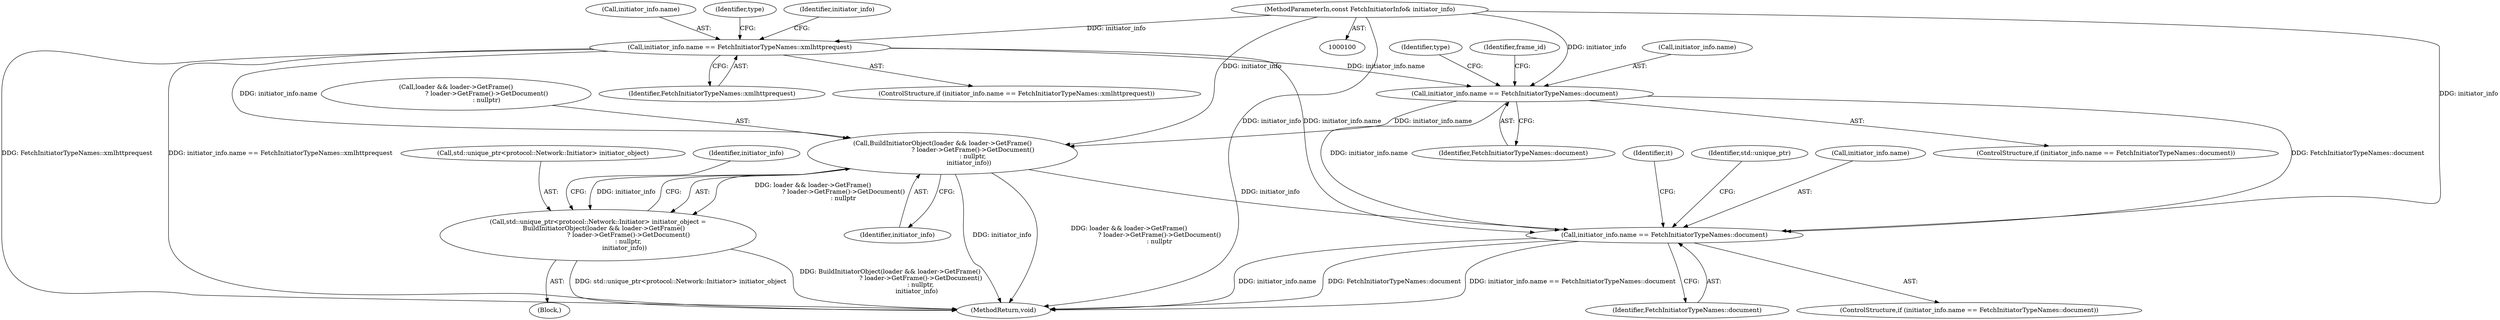 digraph "1_Chrome_1c40f9042ae2d6ee7483d72998aabb5e73b2ff60_2@del" {
"1000130" [label="(Call,initiator_info.name == FetchInitiatorTypeNames::xmlhttprequest)"];
"1000106" [label="(MethodParameterIn,const FetchInitiatorInfo& initiator_info)"];
"1000144" [label="(Call,initiator_info.name == FetchInitiatorTypeNames::document)"];
"1000172" [label="(Call,BuildInitiatorObject(loader && loader->GetFrame()\n                               ? loader->GetFrame()->GetDocument()\n                               : nullptr,\n                           initiator_info))"];
"1000166" [label="(Call,std::unique_ptr<protocol::Network::Initiator> initiator_object =\n      BuildInitiatorObject(loader && loader->GetFrame()\n                               ? loader->GetFrame()->GetDocument()\n                               : nullptr,\n                           initiator_info))"];
"1000181" [label="(Call,initiator_info.name == FetchInitiatorTypeNames::document)"];
"1000145" [label="(Call,initiator_info.name)"];
"1000173" [label="(Call,loader && loader->GetFrame()\n                               ? loader->GetFrame()->GetDocument()\n                               : nullptr)"];
"1000185" [label="(Identifier,FetchInitiatorTypeNames::document)"];
"1000131" [label="(Call,initiator_info.name)"];
"1000130" [label="(Call,initiator_info.name == FetchInitiatorTypeNames::xmlhttprequest)"];
"1000107" [label="(Block,)"];
"1000129" [label="(ControlStructure,if (initiator_info.name == FetchInitiatorTypeNames::xmlhttprequest))"];
"1000106" [label="(MethodParameterIn,const FetchInitiatorInfo& initiator_info)"];
"1000172" [label="(Call,BuildInitiatorObject(loader && loader->GetFrame()\n                               ? loader->GetFrame()->GetDocument()\n                               : nullptr,\n                           initiator_info))"];
"1000189" [label="(Identifier,it)"];
"1000263" [label="(MethodReturn,void)"];
"1000144" [label="(Call,initiator_info.name == FetchInitiatorTypeNames::document)"];
"1000181" [label="(Call,initiator_info.name == FetchInitiatorTypeNames::document)"];
"1000151" [label="(Identifier,type)"];
"1000134" [label="(Identifier,FetchInitiatorTypeNames::xmlhttprequest)"];
"1000200" [label="(Identifier,std::unique_ptr)"];
"1000166" [label="(Call,std::unique_ptr<protocol::Network::Initiator> initiator_object =\n      BuildInitiatorObject(loader && loader->GetFrame()\n                               ? loader->GetFrame()->GetDocument()\n                               : nullptr,\n                           initiator_info))"];
"1000167" [label="(Call,std::unique_ptr<protocol::Network::Initiator> initiator_object)"];
"1000137" [label="(Identifier,type)"];
"1000180" [label="(ControlStructure,if (initiator_info.name == FetchInitiatorTypeNames::document))"];
"1000148" [label="(Identifier,FetchInitiatorTypeNames::document)"];
"1000146" [label="(Identifier,initiator_info)"];
"1000179" [label="(Identifier,initiator_info)"];
"1000158" [label="(Identifier,frame_id)"];
"1000182" [label="(Call,initiator_info.name)"];
"1000143" [label="(ControlStructure,if (initiator_info.name == FetchInitiatorTypeNames::document))"];
"1000183" [label="(Identifier,initiator_info)"];
"1000130" -> "1000129"  [label="AST: "];
"1000130" -> "1000134"  [label="CFG: "];
"1000131" -> "1000130"  [label="AST: "];
"1000134" -> "1000130"  [label="AST: "];
"1000137" -> "1000130"  [label="CFG: "];
"1000146" -> "1000130"  [label="CFG: "];
"1000130" -> "1000263"  [label="DDG: initiator_info.name == FetchInitiatorTypeNames::xmlhttprequest"];
"1000130" -> "1000263"  [label="DDG: FetchInitiatorTypeNames::xmlhttprequest"];
"1000106" -> "1000130"  [label="DDG: initiator_info"];
"1000130" -> "1000144"  [label="DDG: initiator_info.name"];
"1000130" -> "1000172"  [label="DDG: initiator_info.name"];
"1000130" -> "1000181"  [label="DDG: initiator_info.name"];
"1000106" -> "1000100"  [label="AST: "];
"1000106" -> "1000263"  [label="DDG: initiator_info"];
"1000106" -> "1000144"  [label="DDG: initiator_info"];
"1000106" -> "1000172"  [label="DDG: initiator_info"];
"1000106" -> "1000181"  [label="DDG: initiator_info"];
"1000144" -> "1000143"  [label="AST: "];
"1000144" -> "1000148"  [label="CFG: "];
"1000145" -> "1000144"  [label="AST: "];
"1000148" -> "1000144"  [label="AST: "];
"1000151" -> "1000144"  [label="CFG: "];
"1000158" -> "1000144"  [label="CFG: "];
"1000144" -> "1000172"  [label="DDG: initiator_info.name"];
"1000144" -> "1000181"  [label="DDG: initiator_info.name"];
"1000144" -> "1000181"  [label="DDG: FetchInitiatorTypeNames::document"];
"1000172" -> "1000166"  [label="AST: "];
"1000172" -> "1000179"  [label="CFG: "];
"1000173" -> "1000172"  [label="AST: "];
"1000179" -> "1000172"  [label="AST: "];
"1000166" -> "1000172"  [label="CFG: "];
"1000172" -> "1000263"  [label="DDG: initiator_info"];
"1000172" -> "1000263"  [label="DDG: loader && loader->GetFrame()\n                               ? loader->GetFrame()->GetDocument()\n                               : nullptr"];
"1000172" -> "1000166"  [label="DDG: loader && loader->GetFrame()\n                               ? loader->GetFrame()->GetDocument()\n                               : nullptr"];
"1000172" -> "1000166"  [label="DDG: initiator_info"];
"1000172" -> "1000181"  [label="DDG: initiator_info"];
"1000166" -> "1000107"  [label="AST: "];
"1000167" -> "1000166"  [label="AST: "];
"1000183" -> "1000166"  [label="CFG: "];
"1000166" -> "1000263"  [label="DDG: BuildInitiatorObject(loader && loader->GetFrame()\n                               ? loader->GetFrame()->GetDocument()\n                               : nullptr,\n                           initiator_info)"];
"1000166" -> "1000263"  [label="DDG: std::unique_ptr<protocol::Network::Initiator> initiator_object"];
"1000181" -> "1000180"  [label="AST: "];
"1000181" -> "1000185"  [label="CFG: "];
"1000182" -> "1000181"  [label="AST: "];
"1000185" -> "1000181"  [label="AST: "];
"1000189" -> "1000181"  [label="CFG: "];
"1000200" -> "1000181"  [label="CFG: "];
"1000181" -> "1000263"  [label="DDG: FetchInitiatorTypeNames::document"];
"1000181" -> "1000263"  [label="DDG: initiator_info.name == FetchInitiatorTypeNames::document"];
"1000181" -> "1000263"  [label="DDG: initiator_info.name"];
}
